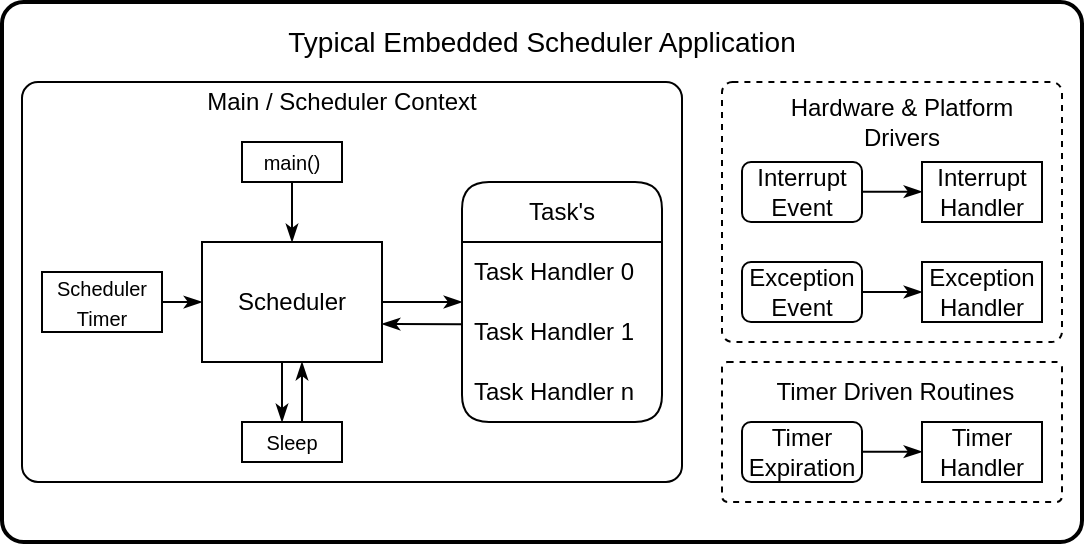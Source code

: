 <mxfile version="21.1.2" type="device">
  <diagram name="Page-1" id="Mbqn6FMR_A7-c0GBCuQ3">
    <mxGraphModel dx="586" dy="649" grid="1" gridSize="10" guides="1" tooltips="1" connect="1" arrows="1" fold="1" page="1" pageScale="1" pageWidth="850" pageHeight="1100" math="0" shadow="0">
      <root>
        <mxCell id="0" />
        <mxCell id="1" parent="0" />
        <mxCell id="hOh-BihP512xUa1GwS6D-39" value="" style="rounded=1;whiteSpace=wrap;html=1;fillColor=none;shadow=0;glass=0;strokeWidth=2;perimeterSpacing=0;arcSize=4;" parent="1" vertex="1">
          <mxGeometry x="210" y="100" width="540" height="270" as="geometry" />
        </mxCell>
        <mxCell id="hOh-BihP512xUa1GwS6D-38" value="&lt;font style=&quot;font-size: 14px;&quot;&gt;Typical Embedded Scheduler Application&lt;/font&gt;" style="text;html=1;strokeColor=none;fillColor=none;align=center;verticalAlign=middle;whiteSpace=wrap;rounded=0;" parent="1" vertex="1">
          <mxGeometry x="210" y="110" width="540" height="20" as="geometry" />
        </mxCell>
        <mxCell id="hOh-BihP512xUa1GwS6D-36" value="" style="rounded=1;whiteSpace=wrap;html=1;fillColor=none;arcSize=4;" parent="1" vertex="1">
          <mxGeometry x="220" y="140" width="330" height="200" as="geometry" />
        </mxCell>
        <mxCell id="hOh-BihP512xUa1GwS6D-30" value="" style="rounded=1;whiteSpace=wrap;html=1;fillColor=none;dashed=1;arcSize=4;" parent="1" vertex="1">
          <mxGeometry x="570" y="140" width="170" height="130" as="geometry" />
        </mxCell>
        <mxCell id="hOh-BihP512xUa1GwS6D-2" value="&lt;font style=&quot;font-size: 10px;&quot;&gt;Scheduler&lt;br&gt;&lt;/font&gt;&lt;font style=&quot;font-size: 10px;&quot;&gt;Timer&lt;/font&gt;" style="rounded=0;whiteSpace=wrap;html=1;fillColor=none;" parent="1" vertex="1">
          <mxGeometry x="230" y="235" width="60" height="30" as="geometry" />
        </mxCell>
        <mxCell id="hOh-BihP512xUa1GwS6D-3" value="Scheduler" style="rounded=0;whiteSpace=wrap;html=1;fillColor=none;" parent="1" vertex="1">
          <mxGeometry x="310" y="220" width="90" height="60" as="geometry" />
        </mxCell>
        <mxCell id="hOh-BihP512xUa1GwS6D-8" value="Task&#39;s" style="swimlane;fontStyle=0;childLayout=stackLayout;horizontal=1;startSize=30;horizontalStack=0;resizeParent=1;resizeParentMax=0;resizeLast=0;collapsible=1;marginBottom=0;whiteSpace=wrap;html=1;rounded=1;fillColor=none;" parent="1" vertex="1">
          <mxGeometry x="440" y="190" width="100" height="120" as="geometry">
            <mxRectangle x="590" y="145" width="110" height="30" as="alternateBounds" />
          </mxGeometry>
        </mxCell>
        <mxCell id="hOh-BihP512xUa1GwS6D-9" value="Task Handler 0" style="text;strokeColor=none;fillColor=none;align=left;verticalAlign=middle;spacingLeft=4;spacingRight=4;overflow=hidden;points=[[0,0.5],[1,0.5]];portConstraint=eastwest;rotatable=0;whiteSpace=wrap;html=1;" parent="hOh-BihP512xUa1GwS6D-8" vertex="1">
          <mxGeometry y="30" width="100" height="30" as="geometry" />
        </mxCell>
        <mxCell id="hOh-BihP512xUa1GwS6D-10" value="Task Handler 1" style="text;strokeColor=none;fillColor=none;align=left;verticalAlign=middle;spacingLeft=4;spacingRight=4;overflow=hidden;points=[[0,0.5],[1,0.5]];portConstraint=eastwest;rotatable=0;whiteSpace=wrap;html=1;" parent="hOh-BihP512xUa1GwS6D-8" vertex="1">
          <mxGeometry y="60" width="100" height="30" as="geometry" />
        </mxCell>
        <mxCell id="hOh-BihP512xUa1GwS6D-11" value="Task Handler n" style="text;strokeColor=none;fillColor=none;align=left;verticalAlign=middle;spacingLeft=4;spacingRight=4;overflow=hidden;points=[[0,0.5],[1,0.5]];portConstraint=eastwest;rotatable=0;whiteSpace=wrap;html=1;" parent="hOh-BihP512xUa1GwS6D-8" vertex="1">
          <mxGeometry y="90" width="100" height="30" as="geometry" />
        </mxCell>
        <mxCell id="hOh-BihP512xUa1GwS6D-14" value="" style="endArrow=none;startArrow=classicThin;html=1;rounded=0;entryX=-0.003;entryY=0.372;entryDx=0;entryDy=0;entryPerimeter=0;endFill=0;startFill=1;" parent="1" target="hOh-BihP512xUa1GwS6D-10" edge="1">
          <mxGeometry width="50" height="50" relative="1" as="geometry">
            <mxPoint x="400" y="261" as="sourcePoint" />
            <mxPoint x="400" y="310" as="targetPoint" />
          </mxGeometry>
        </mxCell>
        <mxCell id="hOh-BihP512xUa1GwS6D-15" value="" style="endArrow=classicThin;html=1;rounded=0;entryX=0;entryY=0.167;entryDx=0;entryDy=0;endFill=1;entryPerimeter=0;" parent="1" edge="1">
          <mxGeometry width="50" height="50" relative="1" as="geometry">
            <mxPoint x="290" y="250" as="sourcePoint" />
            <mxPoint x="310" y="250.02" as="targetPoint" />
          </mxGeometry>
        </mxCell>
        <mxCell id="hOh-BihP512xUa1GwS6D-16" value="&lt;font style=&quot;font-size: 10px;&quot;&gt;Sleep&lt;/font&gt;" style="rounded=0;whiteSpace=wrap;html=1;fillColor=none;" parent="1" vertex="1">
          <mxGeometry x="330" y="310" width="50" height="20" as="geometry" />
        </mxCell>
        <mxCell id="hOh-BihP512xUa1GwS6D-17" value="" style="endArrow=none;startArrow=classicThin;html=1;rounded=0;endFill=0;startFill=1;" parent="1" edge="1">
          <mxGeometry width="50" height="50" relative="1" as="geometry">
            <mxPoint x="350" y="310" as="sourcePoint" />
            <mxPoint x="350" y="280" as="targetPoint" />
          </mxGeometry>
        </mxCell>
        <mxCell id="hOh-BihP512xUa1GwS6D-20" value="" style="endArrow=none;startArrow=classicThin;html=1;rounded=0;endFill=0;startFill=1;" parent="1" edge="1">
          <mxGeometry width="50" height="50" relative="1" as="geometry">
            <mxPoint x="360" y="280" as="sourcePoint" />
            <mxPoint x="360" y="310" as="targetPoint" />
          </mxGeometry>
        </mxCell>
        <mxCell id="hOh-BihP512xUa1GwS6D-21" value="" style="endArrow=classicThin;startArrow=none;html=1;rounded=0;entryX=-0.003;entryY=0.372;entryDx=0;entryDy=0;entryPerimeter=0;startFill=0;endFill=1;" parent="1" edge="1">
          <mxGeometry width="50" height="50" relative="1" as="geometry">
            <mxPoint x="400" y="250" as="sourcePoint" />
            <mxPoint x="440" y="250" as="targetPoint" />
          </mxGeometry>
        </mxCell>
        <mxCell id="hOh-BihP512xUa1GwS6D-22" value="&lt;font style=&quot;font-size: 10px;&quot;&gt;main()&lt;/font&gt;" style="rounded=0;whiteSpace=wrap;html=1;fillColor=none;" parent="1" vertex="1">
          <mxGeometry x="330" y="170" width="50" height="20" as="geometry" />
        </mxCell>
        <mxCell id="hOh-BihP512xUa1GwS6D-23" value="" style="endArrow=classicThin;html=1;rounded=0;exitX=0.5;exitY=1;exitDx=0;exitDy=0;endFill=1;" parent="1" source="hOh-BihP512xUa1GwS6D-22" target="hOh-BihP512xUa1GwS6D-3" edge="1">
          <mxGeometry width="50" height="50" relative="1" as="geometry">
            <mxPoint x="380" y="310" as="sourcePoint" />
            <mxPoint x="430" y="260" as="targetPoint" />
          </mxGeometry>
        </mxCell>
        <mxCell id="hOh-BihP512xUa1GwS6D-24" value="Interrupt Event" style="rounded=1;whiteSpace=wrap;html=1;fillColor=none;" parent="1" vertex="1">
          <mxGeometry x="580" y="180" width="60" height="30" as="geometry" />
        </mxCell>
        <mxCell id="hOh-BihP512xUa1GwS6D-25" value="Interrupt Handler" style="rounded=0;whiteSpace=wrap;html=1;fillColor=none;" parent="1" vertex="1">
          <mxGeometry x="670" y="180" width="60" height="30" as="geometry" />
        </mxCell>
        <mxCell id="hOh-BihP512xUa1GwS6D-26" value="Hardware &amp;amp; Platform Drivers" style="text;html=1;strokeColor=none;fillColor=none;align=center;verticalAlign=middle;whiteSpace=wrap;rounded=0;" parent="1" vertex="1">
          <mxGeometry x="590" y="140" width="140" height="40" as="geometry" />
        </mxCell>
        <mxCell id="hOh-BihP512xUa1GwS6D-27" value="Exception Event" style="rounded=1;whiteSpace=wrap;html=1;fillColor=none;" parent="1" vertex="1">
          <mxGeometry x="580" y="230" width="60" height="30" as="geometry" />
        </mxCell>
        <mxCell id="hOh-BihP512xUa1GwS6D-28" value="Exception Handler" style="rounded=0;whiteSpace=wrap;html=1;fillColor=none;" parent="1" vertex="1">
          <mxGeometry x="670" y="230" width="60" height="30" as="geometry" />
        </mxCell>
        <mxCell id="hOh-BihP512xUa1GwS6D-33" value="" style="endArrow=classicThin;html=1;rounded=0;exitX=1;exitY=0.5;exitDx=0;exitDy=0;endFill=1;" parent="1" source="hOh-BihP512xUa1GwS6D-27" target="hOh-BihP512xUa1GwS6D-28" edge="1">
          <mxGeometry width="50" height="50" relative="1" as="geometry">
            <mxPoint x="660" y="270" as="sourcePoint" />
            <mxPoint x="710" y="220" as="targetPoint" />
          </mxGeometry>
        </mxCell>
        <mxCell id="hOh-BihP512xUa1GwS6D-34" value="" style="endArrow=classicThin;html=1;rounded=0;exitX=1;exitY=0.5;exitDx=0;exitDy=0;endFill=1;" parent="1" edge="1">
          <mxGeometry width="50" height="50" relative="1" as="geometry">
            <mxPoint x="640" y="194.84" as="sourcePoint" />
            <mxPoint x="670" y="194.84" as="targetPoint" />
          </mxGeometry>
        </mxCell>
        <mxCell id="hOh-BihP512xUa1GwS6D-37" value="Main / Scheduler Context" style="text;html=1;strokeColor=none;fillColor=none;align=center;verticalAlign=middle;whiteSpace=wrap;rounded=0;" parent="1" vertex="1">
          <mxGeometry x="290" y="140" width="180" height="20" as="geometry" />
        </mxCell>
        <mxCell id="hOh-BihP512xUa1GwS6D-41" value="" style="rounded=1;whiteSpace=wrap;html=1;fillColor=none;dashed=1;arcSize=4;" parent="1" vertex="1">
          <mxGeometry x="570" y="280" width="170" height="70" as="geometry" />
        </mxCell>
        <mxCell id="hOh-BihP512xUa1GwS6D-42" value="Timer Expiration" style="rounded=1;whiteSpace=wrap;html=1;fillColor=none;" parent="1" vertex="1">
          <mxGeometry x="580" y="310" width="60" height="30" as="geometry" />
        </mxCell>
        <mxCell id="hOh-BihP512xUa1GwS6D-43" value="Timer Handler" style="rounded=0;whiteSpace=wrap;html=1;fillColor=none;" parent="1" vertex="1">
          <mxGeometry x="670" y="310" width="60" height="30" as="geometry" />
        </mxCell>
        <mxCell id="hOh-BihP512xUa1GwS6D-44" value="Timer Driven Routines&amp;nbsp;&amp;nbsp;" style="text;html=1;strokeColor=none;fillColor=none;align=center;verticalAlign=middle;whiteSpace=wrap;rounded=0;" parent="1" vertex="1">
          <mxGeometry x="590" y="280" width="140" height="30" as="geometry" />
        </mxCell>
        <mxCell id="hOh-BihP512xUa1GwS6D-48" value="" style="endArrow=classicThin;html=1;rounded=0;exitX=1;exitY=0.5;exitDx=0;exitDy=0;endFill=1;" parent="1" edge="1">
          <mxGeometry width="50" height="50" relative="1" as="geometry">
            <mxPoint x="640" y="324.84" as="sourcePoint" />
            <mxPoint x="670" y="324.84" as="targetPoint" />
          </mxGeometry>
        </mxCell>
        <mxCell id="hOh-BihP512xUa1GwS6D-49" style="edgeStyle=orthogonalEdgeStyle;rounded=0;orthogonalLoop=1;jettySize=auto;html=1;exitX=0.5;exitY=1;exitDx=0;exitDy=0;" parent="1" source="hOh-BihP512xUa1GwS6D-41" target="hOh-BihP512xUa1GwS6D-41" edge="1">
          <mxGeometry relative="1" as="geometry" />
        </mxCell>
      </root>
    </mxGraphModel>
  </diagram>
</mxfile>

